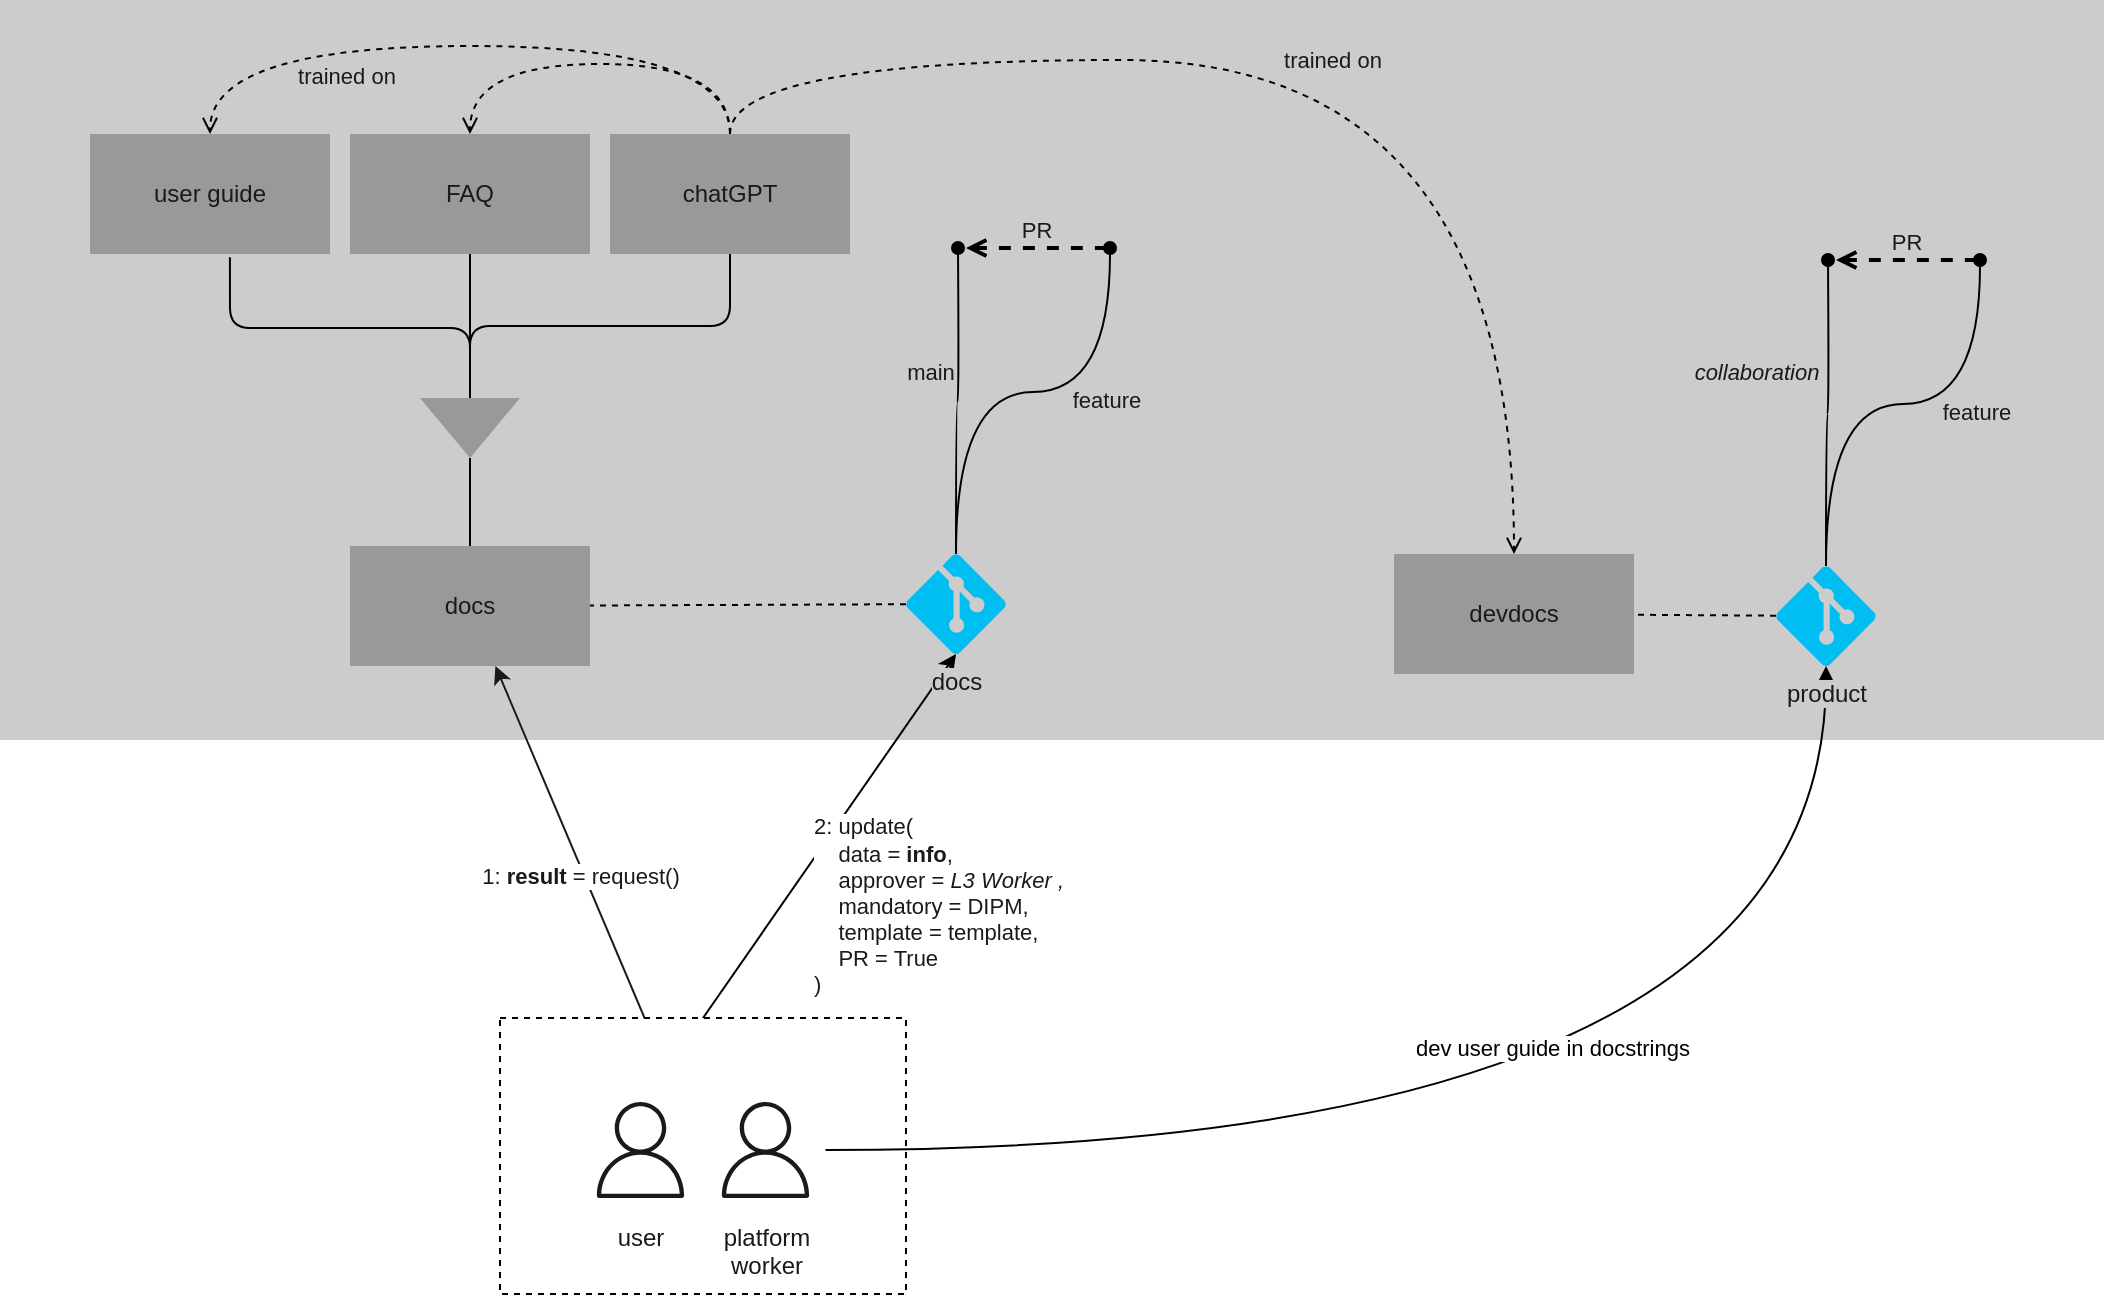 <mxfile>
    <diagram id="Rd9KSDftF9Zw8lbPBkGI" name="Page-1">
        <mxGraphModel dx="883" dy="966" grid="0" gridSize="10" guides="1" tooltips="1" connect="1" arrows="1" fold="1" page="0" pageScale="1" pageWidth="827" pageHeight="1169" background="none" math="0" shadow="0">
            <root>
                <mxCell id="0"/>
                <mxCell id="1" parent="0"/>
                <mxCell id="114" value="" style="rounded=0;whiteSpace=wrap;html=1;fontColor=#1A1A1A;strokeColor=none;fillColor=#CCCCCC;fontFamily=Helvetica;labelBackgroundColor=none;" parent="1" vertex="1">
                    <mxGeometry x="198" y="-124" width="1052" height="370" as="geometry"/>
                </mxCell>
                <mxCell id="116" value="1: &lt;b&gt;result&lt;/b&gt;&amp;nbsp;= request()" style="edgeStyle=none;html=1;fontColor=#1A1A1A;strokeColor=#1A1A1A;labelBackgroundColor=default;fontFamily=Helvetica;" parent="1" source="119" target="121" edge="1">
                    <mxGeometry x="-0.184" y="2" relative="1" as="geometry">
                        <mxPoint as="offset"/>
                    </mxGeometry>
                </mxCell>
                <mxCell id="119" value="" style="rounded=0;whiteSpace=wrap;html=1;fontColor=#1A1A1A;fillColor=none;fontFamily=Helvetica;labelBackgroundColor=none;strokeColor=default;dashed=1;" parent="1" vertex="1">
                    <mxGeometry x="448" y="385" width="203" height="138" as="geometry"/>
                </mxCell>
                <mxCell id="118" style="edgeStyle=none;html=1;fontColor=#1A1A1A;endArrow=none;endFill=0;strokeColor=default;fontFamily=Helvetica;labelBackgroundColor=none;" parent="1" source="121" target="129" edge="1">
                    <mxGeometry relative="1" as="geometry"/>
                </mxCell>
                <mxCell id="121" value="docs" style="rounded=0;whiteSpace=wrap;html=1;fontColor=#1A1A1A;fillColor=#999999;fontFamily=Helvetica;labelBackgroundColor=none;strokeColor=none;" parent="1" vertex="1">
                    <mxGeometry x="373" y="149" width="120" height="60" as="geometry"/>
                </mxCell>
                <mxCell id="122" value="user guide" style="rounded=0;whiteSpace=wrap;html=1;fontColor=#1A1A1A;fillColor=#999999;fontFamily=Helvetica;labelBackgroundColor=none;strokeColor=none;" parent="1" vertex="1">
                    <mxGeometry x="243" y="-57" width="120" height="60" as="geometry"/>
                </mxCell>
                <mxCell id="123" value="FAQ" style="rounded=0;whiteSpace=wrap;html=1;fontColor=#1A1A1A;fillColor=#999999;fontFamily=Helvetica;labelBackgroundColor=none;strokeColor=none;" parent="1" vertex="1">
                    <mxGeometry x="373" y="-57" width="120" height="60" as="geometry"/>
                </mxCell>
                <mxCell id="197" style="edgeStyle=orthogonalEdgeStyle;html=1;labelBackgroundColor=none;strokeColor=default;fontFamily=Helvetica;fontColor=#1A1A1A;endArrow=open;endFill=0;curved=1;exitX=0.5;exitY=0;exitDx=0;exitDy=0;dashed=1;" parent="1" source="124" target="123" edge="1">
                    <mxGeometry relative="1" as="geometry">
                        <Array as="points">
                            <mxPoint x="563" y="-92"/>
                            <mxPoint x="433" y="-92"/>
                        </Array>
                    </mxGeometry>
                </mxCell>
                <mxCell id="198" value="trained on" style="edgeStyle=orthogonalEdgeStyle;curved=1;html=1;entryX=0.5;entryY=0;entryDx=0;entryDy=0;labelBackgroundColor=none;strokeColor=default;fontFamily=Helvetica;fontColor=#1A1A1A;endArrow=open;endFill=0;exitX=0.5;exitY=0;exitDx=0;exitDy=0;dashed=1;" parent="1" source="124" target="122" edge="1">
                    <mxGeometry x="0.358" y="15" relative="1" as="geometry">
                        <Array as="points">
                            <mxPoint x="563" y="-101"/>
                            <mxPoint x="303" y="-101"/>
                        </Array>
                        <mxPoint as="offset"/>
                    </mxGeometry>
                </mxCell>
                <mxCell id="124" value="chatGPT" style="rounded=0;whiteSpace=wrap;html=1;fontColor=#1A1A1A;fillColor=#999999;fontFamily=Helvetica;labelBackgroundColor=none;strokeColor=none;" parent="1" vertex="1">
                    <mxGeometry x="503" y="-57" width="120" height="60" as="geometry"/>
                </mxCell>
                <mxCell id="125" style="edgeStyle=orthogonalEdgeStyle;html=1;entryX=0.583;entryY=1.027;entryDx=0;entryDy=0;entryPerimeter=0;fontColor=#1A1A1A;endArrow=none;endFill=0;strokeColor=default;fontFamily=Helvetica;labelBackgroundColor=none;" parent="1" source="129" target="122" edge="1">
                    <mxGeometry relative="1" as="geometry">
                        <Array as="points">
                            <mxPoint x="433" y="40"/>
                            <mxPoint x="313" y="40"/>
                        </Array>
                    </mxGeometry>
                </mxCell>
                <mxCell id="126" style="edgeStyle=orthogonalEdgeStyle;html=1;fontColor=#1A1A1A;endArrow=none;endFill=0;strokeColor=default;fontFamily=Helvetica;labelBackgroundColor=none;" parent="1" source="129" target="123" edge="1">
                    <mxGeometry relative="1" as="geometry"/>
                </mxCell>
                <mxCell id="127" style="edgeStyle=orthogonalEdgeStyle;html=1;fontColor=#1A1A1A;endArrow=none;endFill=0;strokeColor=default;fontFamily=Helvetica;labelBackgroundColor=none;" parent="1" source="129" target="124" edge="1">
                    <mxGeometry relative="1" as="geometry">
                        <Array as="points">
                            <mxPoint x="433" y="39"/>
                            <mxPoint x="563" y="39"/>
                        </Array>
                    </mxGeometry>
                </mxCell>
                <mxCell id="129" value="" style="triangle;whiteSpace=wrap;html=1;fontColor=#1A1A1A;rotation=90;fillColor=#999999;fontFamily=Helvetica;labelBackgroundColor=none;strokeColor=none;" parent="1" vertex="1">
                    <mxGeometry x="418" y="65" width="30" height="50" as="geometry"/>
                </mxCell>
                <mxCell id="140" value="2: update(&lt;br&gt;&lt;span style=&quot;&quot;&gt;&amp;nbsp; &amp;nbsp; data = &lt;/span&gt;&lt;b style=&quot;&quot;&gt;info&lt;/b&gt;&lt;span style=&quot;&quot;&gt;,&lt;/span&gt;&lt;br&gt;&lt;div style=&quot;&quot;&gt;&amp;nbsp; &amp;nbsp; approver =&amp;nbsp;&lt;i&gt;L3 Worker&lt;/i&gt;&amp;nbsp;&lt;i&gt;,&lt;/i&gt;&lt;br&gt;&lt;/div&gt;&lt;div style=&quot;&quot;&gt;&lt;i&gt;&amp;nbsp; &amp;nbsp;&amp;nbsp;&lt;/i&gt;mandatory = DIPM,&lt;/div&gt;&lt;div style=&quot;&quot;&gt;&amp;nbsp; &amp;nbsp; template = template,&lt;/div&gt;&lt;div style=&quot;&quot;&gt;&amp;nbsp; &amp;nbsp; PR = True&lt;/div&gt;&lt;div style=&quot;&quot;&gt;)&lt;/div&gt;" style="edgeStyle=none;html=1;align=left;exitX=0.5;exitY=0;exitDx=0;exitDy=0;strokeColor=default;labelBackgroundColor=default;fontColor=#1A1A1A;fontFamily=Helvetica;entryX=0.5;entryY=1;entryDx=0;entryDy=0;entryPerimeter=0;" parent="1" source="119" target="153" edge="1">
                    <mxGeometry x="-0.305" y="-12" relative="1" as="geometry">
                        <mxPoint x="679" y="199" as="targetPoint"/>
                        <mxPoint as="offset"/>
                    </mxGeometry>
                </mxCell>
                <mxCell id="149" style="edgeStyle=orthogonalEdgeStyle;html=1;endArrow=oval;endFill=1;curved=1;fontColor=#1A1A1A;fontFamily=Helvetica;labelBackgroundColor=none;" parent="1" source="153" edge="1">
                    <mxGeometry relative="1" as="geometry">
                        <mxPoint x="677" as="targetPoint"/>
                    </mxGeometry>
                </mxCell>
                <mxCell id="150" value="main" style="edgeLabel;html=1;align=center;verticalAlign=middle;resizable=0;points=[];fontColor=#1A1A1A;fontFamily=Helvetica;labelBackgroundColor=none;" parent="149" vertex="1" connectable="0">
                    <mxGeometry x="0.308" y="-1" relative="1" as="geometry">
                        <mxPoint x="-16" y="8" as="offset"/>
                    </mxGeometry>
                </mxCell>
                <mxCell id="151" value="feature" style="edgeStyle=orthogonalEdgeStyle;curved=1;html=1;endArrow=oval;endFill=1;exitX=0.5;exitY=0;exitDx=0;exitDy=0;exitPerimeter=0;fontColor=#1A1A1A;fontFamily=Helvetica;labelBackgroundColor=none;" parent="1" source="153" edge="1">
                    <mxGeometry x="0.356" y="-4" relative="1" as="geometry">
                        <mxPoint x="753" as="targetPoint"/>
                        <Array as="points">
                            <mxPoint x="676" y="72"/>
                            <mxPoint x="753" y="72"/>
                        </Array>
                        <mxPoint as="offset"/>
                    </mxGeometry>
                </mxCell>
                <mxCell id="152" style="html=1;startArrow=none;startFill=0;endArrow=none;endFill=0;dashed=1;strokeColor=default;fontColor=#1A1A1A;fontFamily=Helvetica;labelBackgroundColor=none;" parent="1" source="153" target="121" edge="1">
                    <mxGeometry relative="1" as="geometry"/>
                </mxCell>
                <mxCell id="153" value="docs" style="verticalLabelPosition=bottom;html=1;verticalAlign=top;align=center;strokeColor=none;fillColor=#00BEF2;shape=mxgraph.azure.git_repository;dashed=1;fontColor=#1A1A1A;fontFamily=Helvetica;labelBackgroundColor=#CCCCCC;" parent="1" vertex="1">
                    <mxGeometry x="651" y="153" width="50" height="50" as="geometry"/>
                </mxCell>
                <mxCell id="154" value="PR" style="endArrow=none;dashed=1;html=1;strokeWidth=2;curved=1;startArrow=open;startFill=0;fontColor=#1A1A1A;fontFamily=Helvetica;labelBackgroundColor=none;" parent="1" edge="1">
                    <mxGeometry y="9" width="50" height="50" relative="1" as="geometry">
                        <mxPoint x="681" as="sourcePoint"/>
                        <mxPoint x="751" as="targetPoint"/>
                        <mxPoint as="offset"/>
                    </mxGeometry>
                </mxCell>
                <mxCell id="211" value="dev user guide in docstrings" style="edgeStyle=orthogonalEdgeStyle;html=1;entryX=0.5;entryY=1;entryDx=0;entryDy=0;entryPerimeter=0;curved=1;" edge="1" parent="1" source="200" target="208">
                    <mxGeometry x="-0.02" y="51" relative="1" as="geometry">
                        <mxPoint as="offset"/>
                    </mxGeometry>
                </mxCell>
                <mxCell id="200" value="platform&lt;br&gt;worker" style="sketch=0;outlineConnect=0;fontColor=#1A1A1A;gradientColor=none;strokeColor=#1A1A1A;fillColor=none;dashed=0;verticalLabelPosition=bottom;verticalAlign=top;align=center;html=1;fontSize=12;fontStyle=0;aspect=fixed;shape=mxgraph.aws4.resourceIcon;resIcon=mxgraph.aws4.user;fontFamily=Helvetica;labelBackgroundColor=none;" vertex="1" parent="1">
                    <mxGeometry x="550.75" y="421" width="60" height="60" as="geometry"/>
                </mxCell>
                <mxCell id="201" value="user" style="sketch=0;outlineConnect=0;fontColor=#1A1A1A;gradientColor=none;strokeColor=#1A1A1A;fillColor=none;dashed=0;verticalLabelPosition=bottom;verticalAlign=top;align=center;html=1;fontSize=12;fontStyle=0;aspect=fixed;shape=mxgraph.aws4.resourceIcon;resIcon=mxgraph.aws4.user;fontFamily=Helvetica;labelBackgroundColor=none;" vertex="1" parent="1">
                    <mxGeometry x="488.25" y="421" width="60" height="60" as="geometry"/>
                </mxCell>
                <mxCell id="203" value="devdocs" style="rounded=0;whiteSpace=wrap;html=1;fontColor=#1A1A1A;fillColor=#999999;fontFamily=Helvetica;labelBackgroundColor=none;strokeColor=none;" vertex="1" parent="1">
                    <mxGeometry x="895" y="153" width="120" height="60" as="geometry"/>
                </mxCell>
                <mxCell id="204" value="trained on" style="edgeStyle=orthogonalEdgeStyle;html=1;labelBackgroundColor=none;strokeColor=default;fontFamily=Helvetica;fontColor=#1A1A1A;endArrow=open;endFill=0;curved=1;exitX=0.5;exitY=0;exitDx=0;exitDy=0;dashed=1;entryX=0.5;entryY=0;entryDx=0;entryDy=0;" edge="1" parent="1" source="124" target="203">
                    <mxGeometry relative="1" as="geometry">
                        <Array as="points">
                            <mxPoint x="563" y="-94"/>
                            <mxPoint x="955" y="-94"/>
                        </Array>
                        <mxPoint x="573" y="-47" as="sourcePoint"/>
                        <mxPoint x="443.048" y="-47" as="targetPoint"/>
                    </mxGeometry>
                </mxCell>
                <mxCell id="205" style="edgeStyle=orthogonalEdgeStyle;html=1;endArrow=oval;endFill=1;curved=1;fontColor=#1A1A1A;fontFamily=Helvetica;labelBackgroundColor=none;" edge="1" parent="1" source="208">
                    <mxGeometry relative="1" as="geometry">
                        <mxPoint x="1112" y="6" as="targetPoint"/>
                    </mxGeometry>
                </mxCell>
                <mxCell id="206" value="&lt;i&gt;collaboration&lt;/i&gt;" style="edgeLabel;html=1;align=center;verticalAlign=middle;resizable=0;points=[];fontColor=#1A1A1A;fontFamily=Helvetica;labelBackgroundColor=none;" vertex="1" connectable="0" parent="205">
                    <mxGeometry x="0.308" y="-1" relative="1" as="geometry">
                        <mxPoint x="-38" y="2" as="offset"/>
                    </mxGeometry>
                </mxCell>
                <mxCell id="207" value="feature" style="edgeStyle=orthogonalEdgeStyle;curved=1;html=1;endArrow=oval;endFill=1;exitX=0.5;exitY=0;exitDx=0;exitDy=0;exitPerimeter=0;fontColor=#1A1A1A;fontFamily=Helvetica;labelBackgroundColor=none;" edge="1" parent="1" source="208">
                    <mxGeometry x="0.356" y="-4" relative="1" as="geometry">
                        <mxPoint x="1188.0" y="6" as="targetPoint"/>
                        <Array as="points">
                            <mxPoint x="1111" y="78"/>
                            <mxPoint x="1188" y="78"/>
                        </Array>
                        <mxPoint as="offset"/>
                    </mxGeometry>
                </mxCell>
                <mxCell id="208" value="product" style="verticalLabelPosition=bottom;html=1;verticalAlign=top;align=center;strokeColor=none;fillColor=#00BEF2;shape=mxgraph.azure.git_repository;dashed=1;fontColor=#1A1A1A;fontFamily=Helvetica;labelBackgroundColor=#CCCCCC;" vertex="1" parent="1">
                    <mxGeometry x="1086" y="159" width="50" height="50" as="geometry"/>
                </mxCell>
                <mxCell id="209" value="PR" style="endArrow=none;dashed=1;html=1;strokeWidth=2;curved=1;startArrow=open;startFill=0;fontColor=#1A1A1A;fontFamily=Helvetica;labelBackgroundColor=none;" edge="1" parent="1">
                    <mxGeometry y="9" width="50" height="50" relative="1" as="geometry">
                        <mxPoint x="1116" y="6" as="sourcePoint"/>
                        <mxPoint x="1186" y="6" as="targetPoint"/>
                        <mxPoint as="offset"/>
                    </mxGeometry>
                </mxCell>
                <mxCell id="210" style="html=1;startArrow=none;startFill=0;endArrow=none;endFill=0;dashed=1;strokeColor=default;fontColor=#1A1A1A;fontFamily=Helvetica;labelBackgroundColor=none;" edge="1" parent="1" source="208" target="203">
                    <mxGeometry relative="1" as="geometry">
                        <mxPoint x="661" y="188.082" as="sourcePoint"/>
                        <mxPoint x="441" y="188.803" as="targetPoint"/>
                    </mxGeometry>
                </mxCell>
            </root>
        </mxGraphModel>
    </diagram>
</mxfile>